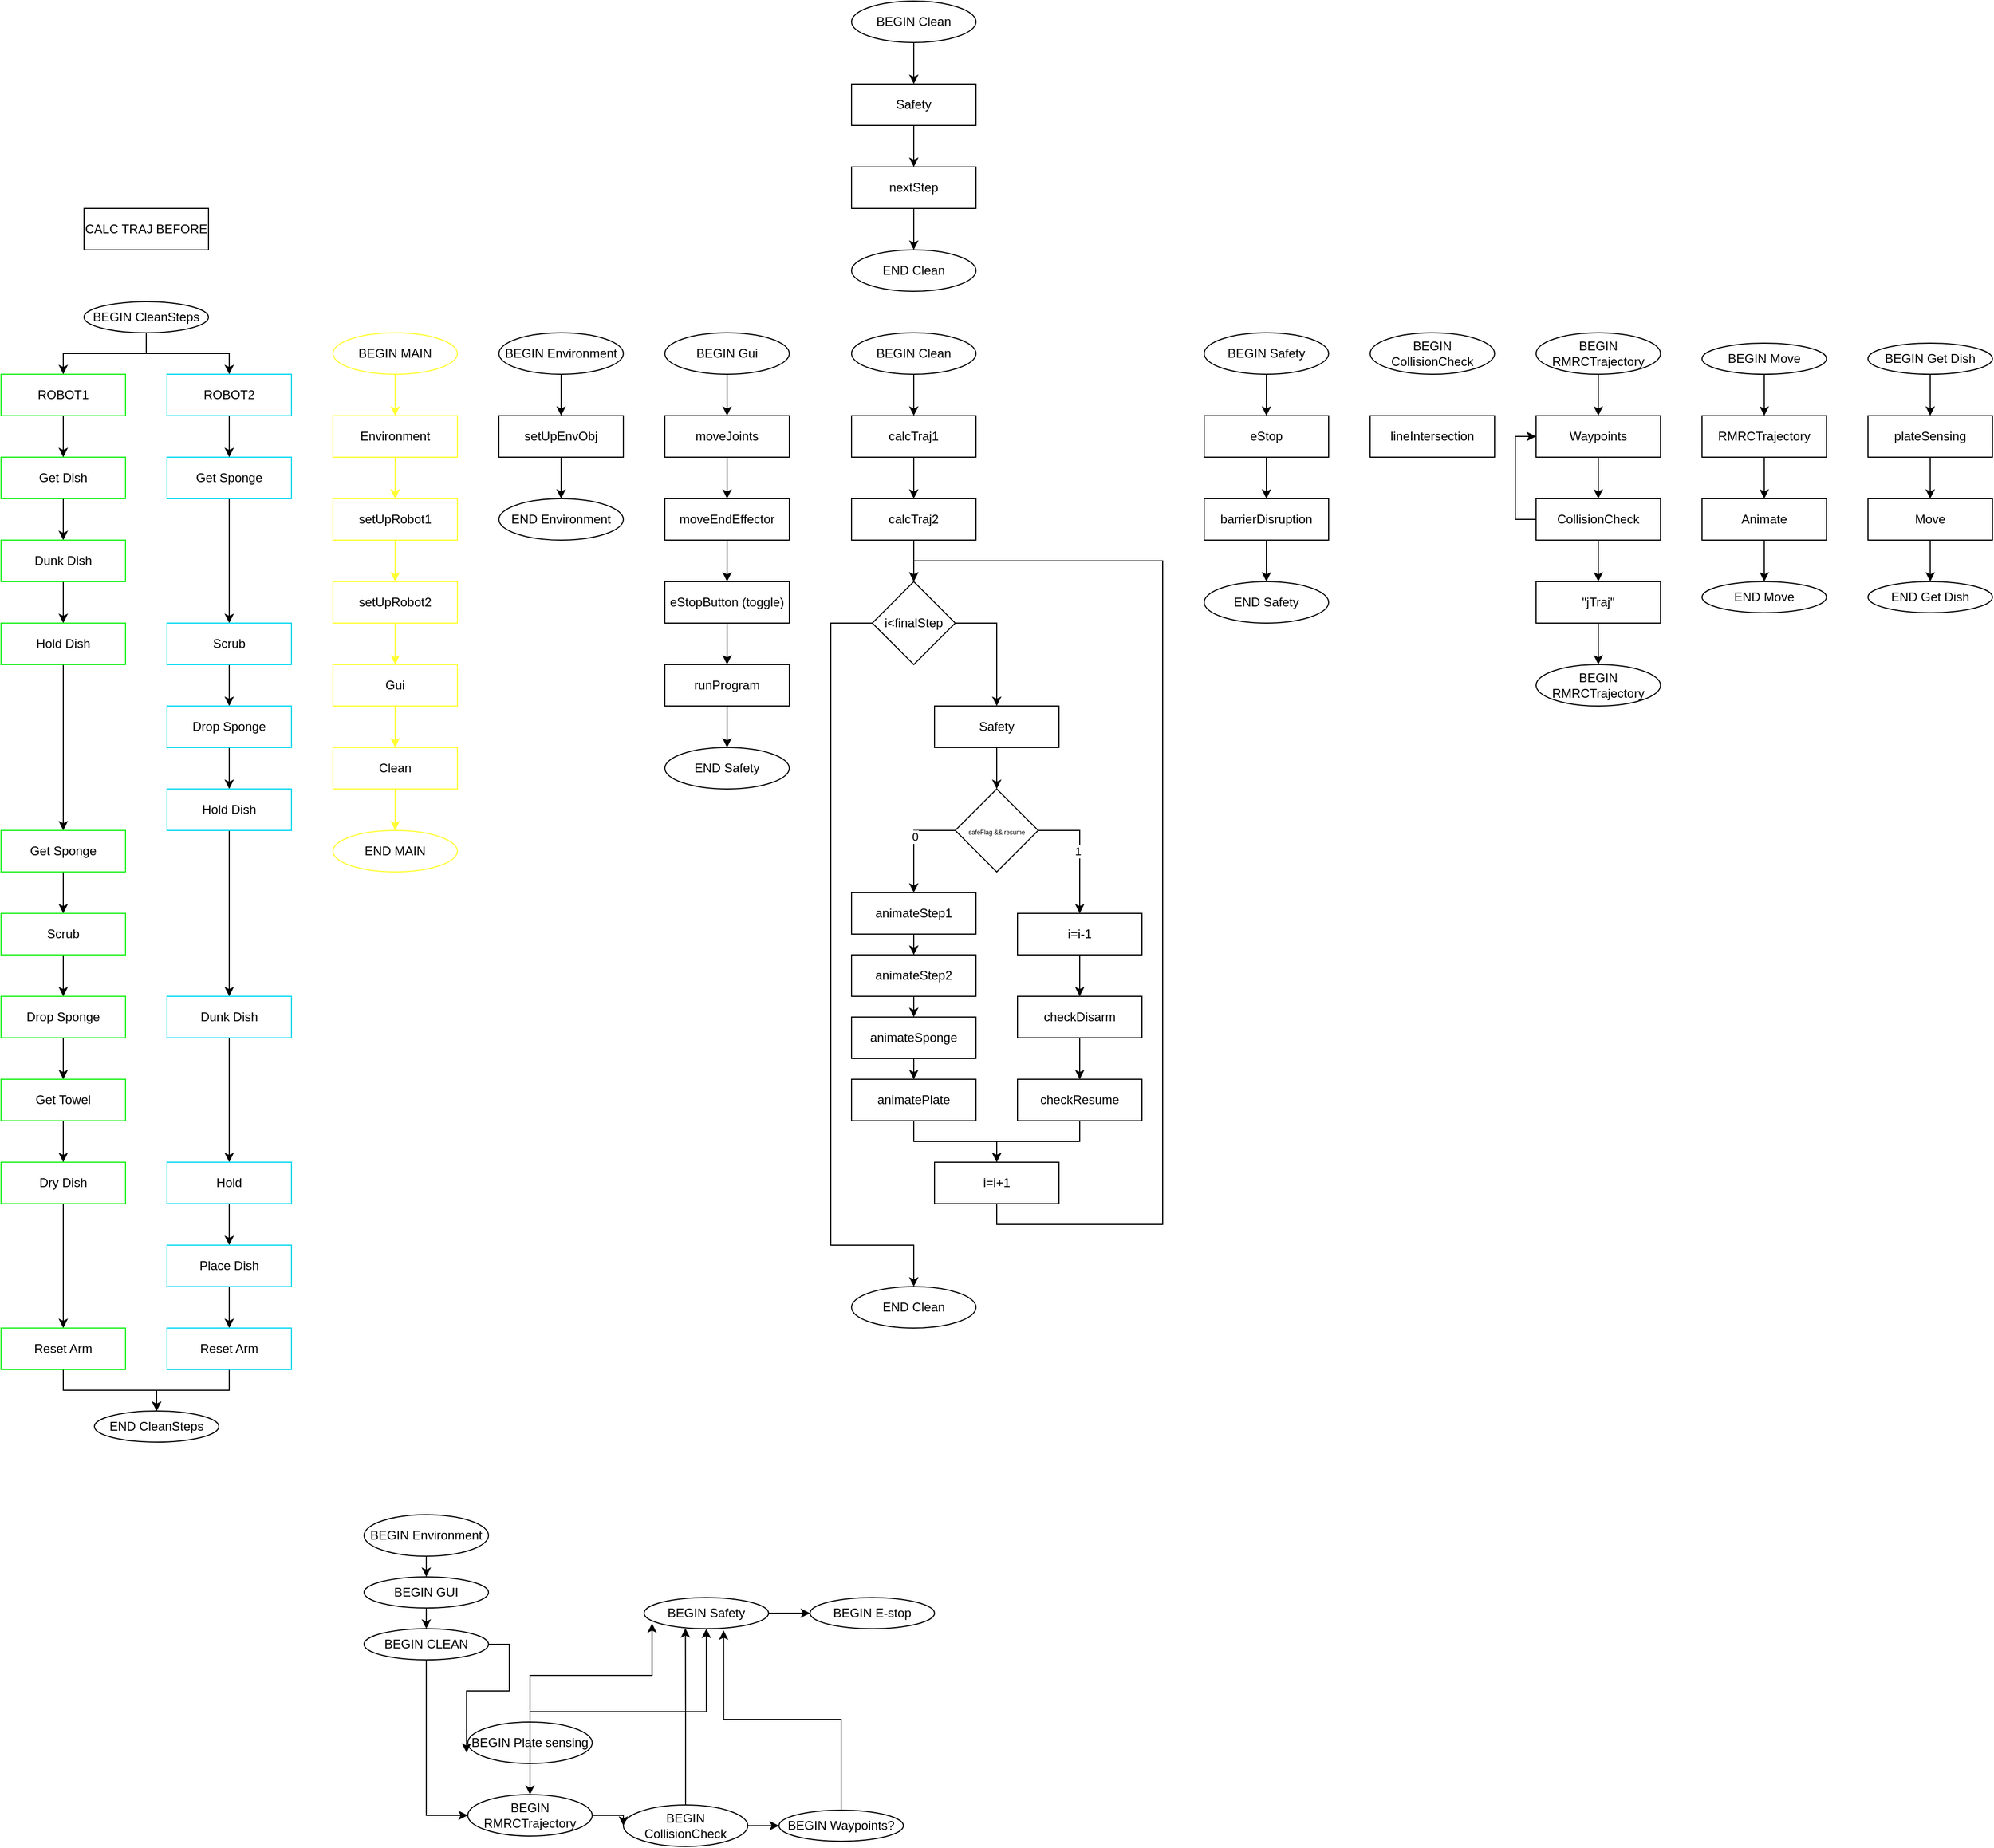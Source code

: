 <mxfile version="24.2.5" type="device">
  <diagram name="Page-1" id="bADCwiOJgRBZCtNNeKfe">
    <mxGraphModel dx="1990" dy="1575" grid="1" gridSize="10" guides="1" tooltips="1" connect="1" arrows="1" fold="1" page="0" pageScale="1" pageWidth="850" pageHeight="1100" math="0" shadow="0">
      <root>
        <mxCell id="0" />
        <mxCell id="1" parent="0" />
        <mxCell id="0Vl9dew5DNbuiGkbJOCd-69" style="edgeStyle=orthogonalEdgeStyle;rounded=0;orthogonalLoop=1;jettySize=auto;html=1;exitX=0.5;exitY=0;exitDx=0;exitDy=0;entryX=0.5;entryY=0;entryDx=0;entryDy=0;strokeColor=#FFFF33;" parent="1" source="0Vl9dew5DNbuiGkbJOCd-56" target="0Vl9dew5DNbuiGkbJOCd-56" edge="1">
          <mxGeometry relative="1" as="geometry" />
        </mxCell>
        <mxCell id="0Vl9dew5DNbuiGkbJOCd-75" style="edgeStyle=orthogonalEdgeStyle;rounded=0;orthogonalLoop=1;jettySize=auto;html=1;exitX=0.5;exitY=1;exitDx=0;exitDy=0;entryX=0.5;entryY=0;entryDx=0;entryDy=0;strokeColor=#FFFF33;" parent="1" source="0Vl9dew5DNbuiGkbJOCd-55" target="0Vl9dew5DNbuiGkbJOCd-56" edge="1">
          <mxGeometry relative="1" as="geometry" />
        </mxCell>
        <mxCell id="0Vl9dew5DNbuiGkbJOCd-55" value="BEGIN MAIN" style="ellipse;whiteSpace=wrap;html=1;strokeColor=#FFFF33;" parent="1" vertex="1">
          <mxGeometry x="320" y="40" width="120" height="40" as="geometry" />
        </mxCell>
        <mxCell id="0Vl9dew5DNbuiGkbJOCd-72" value="" style="edgeStyle=orthogonalEdgeStyle;rounded=0;orthogonalLoop=1;jettySize=auto;html=1;strokeColor=#FFFF33;" parent="1" source="0Vl9dew5DNbuiGkbJOCd-97" edge="1">
          <mxGeometry relative="1" as="geometry">
            <mxPoint x="380" y="200" as="targetPoint" />
          </mxGeometry>
        </mxCell>
        <mxCell id="0Vl9dew5DNbuiGkbJOCd-56" value="Environment" style="rounded=0;whiteSpace=wrap;html=1;strokeColor=#FFFF33;" parent="1" vertex="1">
          <mxGeometry x="320" y="120" width="120" height="40" as="geometry" />
        </mxCell>
        <mxCell id="0Vl9dew5DNbuiGkbJOCd-79" value="" style="edgeStyle=orthogonalEdgeStyle;rounded=0;orthogonalLoop=1;jettySize=auto;html=1;" parent="1" source="0Vl9dew5DNbuiGkbJOCd-76" edge="1">
          <mxGeometry relative="1" as="geometry">
            <mxPoint x="880" y="120" as="targetPoint" />
          </mxGeometry>
        </mxCell>
        <mxCell id="0Vl9dew5DNbuiGkbJOCd-76" value="BEGIN Clean" style="ellipse;whiteSpace=wrap;html=1;" parent="1" vertex="1">
          <mxGeometry x="820" y="40" width="120" height="40" as="geometry" />
        </mxCell>
        <mxCell id="0Vl9dew5DNbuiGkbJOCd-84" value="" style="edgeStyle=orthogonalEdgeStyle;rounded=0;orthogonalLoop=1;jettySize=auto;html=1;" parent="1" source="0Vl9dew5DNbuiGkbJOCd-80" target="0Vl9dew5DNbuiGkbJOCd-81" edge="1">
          <mxGeometry relative="1" as="geometry" />
        </mxCell>
        <mxCell id="0Vl9dew5DNbuiGkbJOCd-80" value="BEGIN Gui" style="ellipse;whiteSpace=wrap;html=1;" parent="1" vertex="1">
          <mxGeometry x="640" y="40" width="120" height="40" as="geometry" />
        </mxCell>
        <mxCell id="0Vl9dew5DNbuiGkbJOCd-85" value="" style="edgeStyle=orthogonalEdgeStyle;rounded=0;orthogonalLoop=1;jettySize=auto;html=1;" parent="1" source="0Vl9dew5DNbuiGkbJOCd-81" target="0Vl9dew5DNbuiGkbJOCd-82" edge="1">
          <mxGeometry relative="1" as="geometry" />
        </mxCell>
        <mxCell id="0Vl9dew5DNbuiGkbJOCd-81" value="moveJoints" style="rounded=0;whiteSpace=wrap;html=1;" parent="1" vertex="1">
          <mxGeometry x="640" y="120" width="120" height="40" as="geometry" />
        </mxCell>
        <mxCell id="0Vl9dew5DNbuiGkbJOCd-112" value="" style="edgeStyle=orthogonalEdgeStyle;rounded=0;orthogonalLoop=1;jettySize=auto;html=1;" parent="1" source="0Vl9dew5DNbuiGkbJOCd-82" target="0Vl9dew5DNbuiGkbJOCd-111" edge="1">
          <mxGeometry relative="1" as="geometry" />
        </mxCell>
        <mxCell id="0Vl9dew5DNbuiGkbJOCd-82" value="moveEndEffector" style="rounded=0;whiteSpace=wrap;html=1;" parent="1" vertex="1">
          <mxGeometry x="640" y="200" width="120" height="40" as="geometry" />
        </mxCell>
        <mxCell id="0Vl9dew5DNbuiGkbJOCd-90" value="" style="edgeStyle=orthogonalEdgeStyle;rounded=0;orthogonalLoop=1;jettySize=auto;html=1;" parent="1" source="0Vl9dew5DNbuiGkbJOCd-87" target="0Vl9dew5DNbuiGkbJOCd-88" edge="1">
          <mxGeometry relative="1" as="geometry" />
        </mxCell>
        <mxCell id="0Vl9dew5DNbuiGkbJOCd-87" value="BEGIN Environment" style="ellipse;whiteSpace=wrap;html=1;" parent="1" vertex="1">
          <mxGeometry x="480" y="40" width="120" height="40" as="geometry" />
        </mxCell>
        <mxCell id="0Vl9dew5DNbuiGkbJOCd-91" value="" style="edgeStyle=orthogonalEdgeStyle;rounded=0;orthogonalLoop=1;jettySize=auto;html=1;" parent="1" source="0Vl9dew5DNbuiGkbJOCd-88" target="0Vl9dew5DNbuiGkbJOCd-89" edge="1">
          <mxGeometry relative="1" as="geometry" />
        </mxCell>
        <mxCell id="0Vl9dew5DNbuiGkbJOCd-88" value="setUpEnvObj" style="rounded=0;whiteSpace=wrap;html=1;" parent="1" vertex="1">
          <mxGeometry x="480" y="120" width="120" height="40" as="geometry" />
        </mxCell>
        <mxCell id="0Vl9dew5DNbuiGkbJOCd-89" value="END Environment" style="ellipse;whiteSpace=wrap;html=1;" parent="1" vertex="1">
          <mxGeometry x="480" y="200" width="120" height="40" as="geometry" />
        </mxCell>
        <mxCell id="0Vl9dew5DNbuiGkbJOCd-92" value="" style="edgeStyle=orthogonalEdgeStyle;rounded=0;orthogonalLoop=1;jettySize=auto;html=1;strokeColor=#FFFF33;" parent="1" source="0Vl9dew5DNbuiGkbJOCd-93" target="0Vl9dew5DNbuiGkbJOCd-95" edge="1">
          <mxGeometry relative="1" as="geometry" />
        </mxCell>
        <mxCell id="0Vl9dew5DNbuiGkbJOCd-93" value="Gui" style="rounded=0;whiteSpace=wrap;html=1;strokeColor=#FFFF33;" parent="1" vertex="1">
          <mxGeometry x="320" y="360" width="120" height="40" as="geometry" />
        </mxCell>
        <mxCell id="0Vl9dew5DNbuiGkbJOCd-94" value="" style="edgeStyle=orthogonalEdgeStyle;rounded=0;orthogonalLoop=1;jettySize=auto;html=1;strokeColor=#FFFF33;" parent="1" source="0Vl9dew5DNbuiGkbJOCd-95" target="0Vl9dew5DNbuiGkbJOCd-96" edge="1">
          <mxGeometry relative="1" as="geometry" />
        </mxCell>
        <mxCell id="0Vl9dew5DNbuiGkbJOCd-95" value="Clean" style="rounded=0;whiteSpace=wrap;html=1;strokeColor=#FFFF33;" parent="1" vertex="1">
          <mxGeometry x="320" y="440" width="120" height="40" as="geometry" />
        </mxCell>
        <mxCell id="0Vl9dew5DNbuiGkbJOCd-96" value="END MAIN" style="ellipse;whiteSpace=wrap;html=1;strokeColor=#FFFF33;" parent="1" vertex="1">
          <mxGeometry x="320" y="520" width="120" height="40" as="geometry" />
        </mxCell>
        <mxCell id="0Vl9dew5DNbuiGkbJOCd-98" value="" style="edgeStyle=orthogonalEdgeStyle;rounded=0;orthogonalLoop=1;jettySize=auto;html=1;strokeColor=#FFFF33;" parent="1" source="0Vl9dew5DNbuiGkbJOCd-56" target="0Vl9dew5DNbuiGkbJOCd-97" edge="1">
          <mxGeometry relative="1" as="geometry">
            <mxPoint x="380" y="160" as="sourcePoint" />
            <mxPoint x="380" y="200" as="targetPoint" />
          </mxGeometry>
        </mxCell>
        <mxCell id="0Vl9dew5DNbuiGkbJOCd-101" value="" style="edgeStyle=orthogonalEdgeStyle;rounded=0;orthogonalLoop=1;jettySize=auto;html=1;strokeColor=#FFFF33;" parent="1" source="0Vl9dew5DNbuiGkbJOCd-97" target="0Vl9dew5DNbuiGkbJOCd-99" edge="1">
          <mxGeometry relative="1" as="geometry" />
        </mxCell>
        <mxCell id="0Vl9dew5DNbuiGkbJOCd-97" value="setUpRobot1" style="rounded=0;whiteSpace=wrap;html=1;strokeColor=#FFFF33;" parent="1" vertex="1">
          <mxGeometry x="320" y="200" width="120" height="40" as="geometry" />
        </mxCell>
        <mxCell id="0Vl9dew5DNbuiGkbJOCd-102" value="" style="edgeStyle=orthogonalEdgeStyle;rounded=0;orthogonalLoop=1;jettySize=auto;html=1;strokeColor=#FFFF33;" parent="1" source="0Vl9dew5DNbuiGkbJOCd-99" target="0Vl9dew5DNbuiGkbJOCd-93" edge="1">
          <mxGeometry relative="1" as="geometry" />
        </mxCell>
        <mxCell id="0Vl9dew5DNbuiGkbJOCd-99" value="setUpRobot2" style="rounded=0;whiteSpace=wrap;html=1;strokeColor=#FFFF33;" parent="1" vertex="1">
          <mxGeometry x="320" y="280" width="120" height="40" as="geometry" />
        </mxCell>
        <mxCell id="0Vl9dew5DNbuiGkbJOCd-110" value="END Safety" style="ellipse;whiteSpace=wrap;html=1;" parent="1" vertex="1">
          <mxGeometry x="640" y="440" width="120" height="40" as="geometry" />
        </mxCell>
        <mxCell id="0Vl9dew5DNbuiGkbJOCd-114" value="" style="edgeStyle=orthogonalEdgeStyle;rounded=0;orthogonalLoop=1;jettySize=auto;html=1;" parent="1" source="0Vl9dew5DNbuiGkbJOCd-111" target="0Vl9dew5DNbuiGkbJOCd-113" edge="1">
          <mxGeometry relative="1" as="geometry" />
        </mxCell>
        <mxCell id="0Vl9dew5DNbuiGkbJOCd-111" value="eStopButton (toggle)" style="rounded=0;whiteSpace=wrap;html=1;" parent="1" vertex="1">
          <mxGeometry x="640" y="280" width="120" height="40" as="geometry" />
        </mxCell>
        <mxCell id="0Vl9dew5DNbuiGkbJOCd-115" value="" style="edgeStyle=orthogonalEdgeStyle;rounded=0;orthogonalLoop=1;jettySize=auto;html=1;" parent="1" source="0Vl9dew5DNbuiGkbJOCd-113" target="0Vl9dew5DNbuiGkbJOCd-110" edge="1">
          <mxGeometry relative="1" as="geometry" />
        </mxCell>
        <mxCell id="0Vl9dew5DNbuiGkbJOCd-113" value="runProgram" style="rounded=0;whiteSpace=wrap;html=1;" parent="1" vertex="1">
          <mxGeometry x="640" y="360" width="120" height="40" as="geometry" />
        </mxCell>
        <mxCell id="0Vl9dew5DNbuiGkbJOCd-24" value="" style="edgeStyle=orthogonalEdgeStyle;rounded=0;orthogonalLoop=1;jettySize=auto;html=1;" parent="1" source="87UH9Kv8cRzi7-ktg5hS-1" target="87UH9Kv8cRzi7-ktg5hS-4" edge="1">
          <mxGeometry relative="1" as="geometry" />
        </mxCell>
        <mxCell id="87UH9Kv8cRzi7-ktg5hS-1" value="Get Dish" style="rounded=0;whiteSpace=wrap;html=1;strokeColor=#16F016;" parent="1" vertex="1">
          <mxGeometry y="160" width="120" height="40" as="geometry" />
        </mxCell>
        <mxCell id="87UH9Kv8cRzi7-ktg5hS-2" style="edgeStyle=orthogonalEdgeStyle;rounded=0;orthogonalLoop=1;jettySize=auto;html=1;exitX=0.5;exitY=1;exitDx=0;exitDy=0;strokeColor=#16F016;" parent="1" source="87UH9Kv8cRzi7-ktg5hS-1" target="87UH9Kv8cRzi7-ktg5hS-1" edge="1">
          <mxGeometry relative="1" as="geometry" />
        </mxCell>
        <mxCell id="0Vl9dew5DNbuiGkbJOCd-25" style="edgeStyle=orthogonalEdgeStyle;rounded=0;orthogonalLoop=1;jettySize=auto;html=1;exitX=0.5;exitY=1;exitDx=0;exitDy=0;entryX=0.5;entryY=0;entryDx=0;entryDy=0;" parent="1" source="87UH9Kv8cRzi7-ktg5hS-3" target="87UH9Kv8cRzi7-ktg5hS-7" edge="1">
          <mxGeometry relative="1" as="geometry" />
        </mxCell>
        <mxCell id="87UH9Kv8cRzi7-ktg5hS-3" value="Get Sponge" style="rounded=0;whiteSpace=wrap;html=1;strokeColor=#02D8F0;" parent="1" vertex="1">
          <mxGeometry x="160" y="160" width="120" height="40" as="geometry" />
        </mxCell>
        <mxCell id="0Vl9dew5DNbuiGkbJOCd-23" value="" style="edgeStyle=orthogonalEdgeStyle;rounded=0;orthogonalLoop=1;jettySize=auto;html=1;" parent="1" source="87UH9Kv8cRzi7-ktg5hS-4" target="87UH9Kv8cRzi7-ktg5hS-6" edge="1">
          <mxGeometry relative="1" as="geometry" />
        </mxCell>
        <mxCell id="87UH9Kv8cRzi7-ktg5hS-4" value="Dunk Dish" style="rounded=0;whiteSpace=wrap;html=1;strokeColor=#16F016;" parent="1" vertex="1">
          <mxGeometry y="240" width="120" height="40" as="geometry" />
        </mxCell>
        <mxCell id="0Vl9dew5DNbuiGkbJOCd-20" style="edgeStyle=orthogonalEdgeStyle;rounded=0;orthogonalLoop=1;jettySize=auto;html=1;exitX=0.5;exitY=1;exitDx=0;exitDy=0;entryX=0.5;entryY=0;entryDx=0;entryDy=0;" parent="1" source="87UH9Kv8cRzi7-ktg5hS-6" target="87UH9Kv8cRzi7-ktg5hS-10" edge="1">
          <mxGeometry relative="1" as="geometry" />
        </mxCell>
        <mxCell id="87UH9Kv8cRzi7-ktg5hS-6" value="Hold Dish" style="rounded=0;whiteSpace=wrap;html=1;strokeColor=#16F016;" parent="1" vertex="1">
          <mxGeometry y="320" width="120" height="40" as="geometry" />
        </mxCell>
        <mxCell id="0Vl9dew5DNbuiGkbJOCd-22" value="" style="edgeStyle=orthogonalEdgeStyle;rounded=0;orthogonalLoop=1;jettySize=auto;html=1;" parent="1" source="87UH9Kv8cRzi7-ktg5hS-7" target="87UH9Kv8cRzi7-ktg5hS-8" edge="1">
          <mxGeometry relative="1" as="geometry" />
        </mxCell>
        <mxCell id="87UH9Kv8cRzi7-ktg5hS-7" value="Scrub" style="rounded=0;whiteSpace=wrap;html=1;strokeColor=#02D8F0;" parent="1" vertex="1">
          <mxGeometry x="160" y="320" width="120" height="40" as="geometry" />
        </mxCell>
        <mxCell id="0Vl9dew5DNbuiGkbJOCd-21" value="" style="edgeStyle=orthogonalEdgeStyle;rounded=0;orthogonalLoop=1;jettySize=auto;html=1;" parent="1" source="87UH9Kv8cRzi7-ktg5hS-8" target="87UH9Kv8cRzi7-ktg5hS-9" edge="1">
          <mxGeometry relative="1" as="geometry" />
        </mxCell>
        <mxCell id="87UH9Kv8cRzi7-ktg5hS-8" value="Drop Sponge" style="rounded=0;whiteSpace=wrap;html=1;strokeColor=#02D8F0;" parent="1" vertex="1">
          <mxGeometry x="160" y="400" width="120" height="40" as="geometry" />
        </mxCell>
        <mxCell id="0Vl9dew5DNbuiGkbJOCd-18" style="edgeStyle=orthogonalEdgeStyle;rounded=0;orthogonalLoop=1;jettySize=auto;html=1;exitX=0.5;exitY=1;exitDx=0;exitDy=0;entryX=0.5;entryY=0;entryDx=0;entryDy=0;" parent="1" source="87UH9Kv8cRzi7-ktg5hS-9" target="87UH9Kv8cRzi7-ktg5hS-14" edge="1">
          <mxGeometry relative="1" as="geometry" />
        </mxCell>
        <mxCell id="87UH9Kv8cRzi7-ktg5hS-9" value="Hold Dish" style="rounded=0;whiteSpace=wrap;html=1;strokeColor=#02D8F0;" parent="1" vertex="1">
          <mxGeometry x="160" y="480" width="120" height="40" as="geometry" />
        </mxCell>
        <mxCell id="0Vl9dew5DNbuiGkbJOCd-19" style="edgeStyle=orthogonalEdgeStyle;rounded=0;orthogonalLoop=1;jettySize=auto;html=1;exitX=0.5;exitY=1;exitDx=0;exitDy=0;entryX=0.5;entryY=0;entryDx=0;entryDy=0;" parent="1" source="87UH9Kv8cRzi7-ktg5hS-10" target="87UH9Kv8cRzi7-ktg5hS-11" edge="1">
          <mxGeometry relative="1" as="geometry" />
        </mxCell>
        <mxCell id="87UH9Kv8cRzi7-ktg5hS-10" value="Get Sponge" style="rounded=0;whiteSpace=wrap;html=1;strokeColor=#16F016;" parent="1" vertex="1">
          <mxGeometry y="520" width="120" height="40" as="geometry" />
        </mxCell>
        <mxCell id="0Vl9dew5DNbuiGkbJOCd-17" style="edgeStyle=orthogonalEdgeStyle;rounded=0;orthogonalLoop=1;jettySize=auto;html=1;exitX=0.5;exitY=1;exitDx=0;exitDy=0;entryX=0.5;entryY=0;entryDx=0;entryDy=0;" parent="1" source="87UH9Kv8cRzi7-ktg5hS-11" target="87UH9Kv8cRzi7-ktg5hS-13" edge="1">
          <mxGeometry relative="1" as="geometry" />
        </mxCell>
        <mxCell id="87UH9Kv8cRzi7-ktg5hS-11" value="Scrub" style="rounded=0;whiteSpace=wrap;html=1;strokeColor=#16F016;" parent="1" vertex="1">
          <mxGeometry y="600" width="120" height="40" as="geometry" />
        </mxCell>
        <mxCell id="0Vl9dew5DNbuiGkbJOCd-16" style="edgeStyle=orthogonalEdgeStyle;rounded=0;orthogonalLoop=1;jettySize=auto;html=1;exitX=0.5;exitY=1;exitDx=0;exitDy=0;entryX=0.5;entryY=0;entryDx=0;entryDy=0;" parent="1" source="87UH9Kv8cRzi7-ktg5hS-13" target="87UH9Kv8cRzi7-ktg5hS-15" edge="1">
          <mxGeometry relative="1" as="geometry" />
        </mxCell>
        <mxCell id="87UH9Kv8cRzi7-ktg5hS-13" value="Drop Sponge" style="rounded=0;whiteSpace=wrap;html=1;strokeColor=#16F016;" parent="1" vertex="1">
          <mxGeometry y="680" width="120" height="40" as="geometry" />
        </mxCell>
        <mxCell id="0Vl9dew5DNbuiGkbJOCd-14" style="edgeStyle=orthogonalEdgeStyle;rounded=0;orthogonalLoop=1;jettySize=auto;html=1;exitX=0.5;exitY=1;exitDx=0;exitDy=0;" parent="1" source="87UH9Kv8cRzi7-ktg5hS-14" target="87UH9Kv8cRzi7-ktg5hS-16" edge="1">
          <mxGeometry relative="1" as="geometry" />
        </mxCell>
        <mxCell id="87UH9Kv8cRzi7-ktg5hS-14" value="Dunk Dish" style="rounded=0;whiteSpace=wrap;html=1;strokeColor=#02D8F0;" parent="1" vertex="1">
          <mxGeometry x="160" y="680" width="120" height="40" as="geometry" />
        </mxCell>
        <mxCell id="0Vl9dew5DNbuiGkbJOCd-15" style="edgeStyle=orthogonalEdgeStyle;rounded=0;orthogonalLoop=1;jettySize=auto;html=1;exitX=0.5;exitY=1;exitDx=0;exitDy=0;entryX=0.5;entryY=0;entryDx=0;entryDy=0;" parent="1" source="87UH9Kv8cRzi7-ktg5hS-15" target="87UH9Kv8cRzi7-ktg5hS-17" edge="1">
          <mxGeometry relative="1" as="geometry" />
        </mxCell>
        <mxCell id="87UH9Kv8cRzi7-ktg5hS-15" value="Get Towel" style="rounded=0;whiteSpace=wrap;html=1;strokeColor=#16F016;" parent="1" vertex="1">
          <mxGeometry y="760" width="120" height="40" as="geometry" />
        </mxCell>
        <mxCell id="0Vl9dew5DNbuiGkbJOCd-13" style="edgeStyle=orthogonalEdgeStyle;rounded=0;orthogonalLoop=1;jettySize=auto;html=1;exitX=0.5;exitY=1;exitDx=0;exitDy=0;entryX=0.5;entryY=0;entryDx=0;entryDy=0;" parent="1" source="87UH9Kv8cRzi7-ktg5hS-16" target="87UH9Kv8cRzi7-ktg5hS-18" edge="1">
          <mxGeometry relative="1" as="geometry" />
        </mxCell>
        <mxCell id="87UH9Kv8cRzi7-ktg5hS-16" value="Hold" style="rounded=0;whiteSpace=wrap;html=1;strokeColor=#02D8F0;" parent="1" vertex="1">
          <mxGeometry x="160" y="840" width="120" height="40" as="geometry" />
        </mxCell>
        <mxCell id="0Vl9dew5DNbuiGkbJOCd-11" style="edgeStyle=orthogonalEdgeStyle;rounded=0;orthogonalLoop=1;jettySize=auto;html=1;exitX=0.5;exitY=1;exitDx=0;exitDy=0;" parent="1" source="87UH9Kv8cRzi7-ktg5hS-17" target="87UH9Kv8cRzi7-ktg5hS-20" edge="1">
          <mxGeometry relative="1" as="geometry" />
        </mxCell>
        <mxCell id="87UH9Kv8cRzi7-ktg5hS-17" value="Dry Dish" style="rounded=0;whiteSpace=wrap;html=1;strokeColor=#16F016;" parent="1" vertex="1">
          <mxGeometry y="840" width="120" height="40" as="geometry" />
        </mxCell>
        <mxCell id="0Vl9dew5DNbuiGkbJOCd-12" style="edgeStyle=orthogonalEdgeStyle;rounded=0;orthogonalLoop=1;jettySize=auto;html=1;exitX=0.5;exitY=1;exitDx=0;exitDy=0;" parent="1" source="87UH9Kv8cRzi7-ktg5hS-18" target="87UH9Kv8cRzi7-ktg5hS-19" edge="1">
          <mxGeometry relative="1" as="geometry" />
        </mxCell>
        <mxCell id="87UH9Kv8cRzi7-ktg5hS-18" value="Place Dish" style="rounded=0;whiteSpace=wrap;html=1;strokeColor=#02D8F0;" parent="1" vertex="1">
          <mxGeometry x="160" y="920" width="120" height="40" as="geometry" />
        </mxCell>
        <mxCell id="0Vl9dew5DNbuiGkbJOCd-29" style="edgeStyle=orthogonalEdgeStyle;rounded=0;orthogonalLoop=1;jettySize=auto;html=1;exitX=0.5;exitY=1;exitDx=0;exitDy=0;entryX=0.5;entryY=0;entryDx=0;entryDy=0;" parent="1" source="87UH9Kv8cRzi7-ktg5hS-19" target="0Vl9dew5DNbuiGkbJOCd-7" edge="1">
          <mxGeometry relative="1" as="geometry" />
        </mxCell>
        <mxCell id="87UH9Kv8cRzi7-ktg5hS-19" value="Reset Arm" style="rounded=0;whiteSpace=wrap;html=1;strokeColor=#02D8F0;" parent="1" vertex="1">
          <mxGeometry x="160" y="1000" width="120" height="40" as="geometry" />
        </mxCell>
        <mxCell id="0Vl9dew5DNbuiGkbJOCd-119" style="edgeStyle=orthogonalEdgeStyle;rounded=0;orthogonalLoop=1;jettySize=auto;html=1;exitX=0.5;exitY=1;exitDx=0;exitDy=0;entryX=0.5;entryY=0;entryDx=0;entryDy=0;" parent="1" source="87UH9Kv8cRzi7-ktg5hS-20" target="0Vl9dew5DNbuiGkbJOCd-7" edge="1">
          <mxGeometry relative="1" as="geometry" />
        </mxCell>
        <mxCell id="87UH9Kv8cRzi7-ktg5hS-20" value="Reset Arm" style="rounded=0;whiteSpace=wrap;html=1;strokeColor=#16F016;" parent="1" vertex="1">
          <mxGeometry y="1000" width="120" height="40" as="geometry" />
        </mxCell>
        <mxCell id="0Vl9dew5DNbuiGkbJOCd-26" style="edgeStyle=orthogonalEdgeStyle;rounded=0;orthogonalLoop=1;jettySize=auto;html=1;exitX=0.5;exitY=1;exitDx=0;exitDy=0;entryX=0.5;entryY=0;entryDx=0;entryDy=0;" parent="1" source="87UH9Kv8cRzi7-ktg5hS-21" target="87UH9Kv8cRzi7-ktg5hS-1" edge="1">
          <mxGeometry relative="1" as="geometry" />
        </mxCell>
        <mxCell id="87UH9Kv8cRzi7-ktg5hS-21" value="ROBOT1" style="rounded=0;whiteSpace=wrap;html=1;strokeColor=#16F016;" parent="1" vertex="1">
          <mxGeometry y="80" width="120" height="40" as="geometry" />
        </mxCell>
        <mxCell id="0Vl9dew5DNbuiGkbJOCd-27" value="" style="edgeStyle=orthogonalEdgeStyle;rounded=0;orthogonalLoop=1;jettySize=auto;html=1;" parent="1" source="87UH9Kv8cRzi7-ktg5hS-22" target="87UH9Kv8cRzi7-ktg5hS-3" edge="1">
          <mxGeometry relative="1" as="geometry" />
        </mxCell>
        <mxCell id="87UH9Kv8cRzi7-ktg5hS-22" value="ROBOT2" style="rounded=0;whiteSpace=wrap;html=1;strokeColor=#02D8F0;movable=1;resizable=1;rotatable=1;deletable=1;editable=1;locked=0;connectable=1;" parent="1" vertex="1">
          <mxGeometry x="160" y="80" width="120" height="40" as="geometry" />
        </mxCell>
        <mxCell id="0Vl9dew5DNbuiGkbJOCd-4" style="edgeStyle=orthogonalEdgeStyle;rounded=0;orthogonalLoop=1;jettySize=auto;html=1;exitX=0.5;exitY=1;exitDx=0;exitDy=0;entryX=0.5;entryY=0;entryDx=0;entryDy=0;" parent="1" source="0Vl9dew5DNbuiGkbJOCd-3" target="87UH9Kv8cRzi7-ktg5hS-21" edge="1">
          <mxGeometry relative="1" as="geometry">
            <Array as="points">
              <mxPoint x="140" y="60" />
              <mxPoint x="60" y="60" />
            </Array>
          </mxGeometry>
        </mxCell>
        <mxCell id="0Vl9dew5DNbuiGkbJOCd-5" style="edgeStyle=orthogonalEdgeStyle;rounded=0;orthogonalLoop=1;jettySize=auto;html=1;exitX=0.5;exitY=1;exitDx=0;exitDy=0;entryX=0.5;entryY=0;entryDx=0;entryDy=0;" parent="1" source="0Vl9dew5DNbuiGkbJOCd-3" target="87UH9Kv8cRzi7-ktg5hS-22" edge="1">
          <mxGeometry relative="1" as="geometry">
            <Array as="points">
              <mxPoint x="140" y="60" />
              <mxPoint x="220" y="60" />
            </Array>
          </mxGeometry>
        </mxCell>
        <mxCell id="0Vl9dew5DNbuiGkbJOCd-3" value="BEGIN CleanSteps" style="ellipse;whiteSpace=wrap;html=1;" parent="1" vertex="1">
          <mxGeometry x="80" y="10" width="120" height="30" as="geometry" />
        </mxCell>
        <mxCell id="0Vl9dew5DNbuiGkbJOCd-7" value="END CleanSteps" style="ellipse;whiteSpace=wrap;html=1;" parent="1" vertex="1">
          <mxGeometry x="90" y="1080" width="120" height="30" as="geometry" />
        </mxCell>
        <mxCell id="0Vl9dew5DNbuiGkbJOCd-160" value="" style="edgeStyle=orthogonalEdgeStyle;rounded=0;orthogonalLoop=1;jettySize=auto;html=1;" parent="1" source="0Vl9dew5DNbuiGkbJOCd-147" target="0Vl9dew5DNbuiGkbJOCd-157" edge="1">
          <mxGeometry relative="1" as="geometry" />
        </mxCell>
        <mxCell id="0Vl9dew5DNbuiGkbJOCd-147" value="plateSensing" style="rounded=0;whiteSpace=wrap;html=1;" parent="1" vertex="1">
          <mxGeometry x="1800" y="120" width="120" height="40" as="geometry" />
        </mxCell>
        <mxCell id="0Vl9dew5DNbuiGkbJOCd-159" value="" style="edgeStyle=orthogonalEdgeStyle;rounded=0;orthogonalLoop=1;jettySize=auto;html=1;" parent="1" source="0Vl9dew5DNbuiGkbJOCd-156" target="0Vl9dew5DNbuiGkbJOCd-147" edge="1">
          <mxGeometry relative="1" as="geometry" />
        </mxCell>
        <mxCell id="0Vl9dew5DNbuiGkbJOCd-156" value="BEGIN Get Dish" style="ellipse;whiteSpace=wrap;html=1;" parent="1" vertex="1">
          <mxGeometry x="1800" y="50" width="120" height="30" as="geometry" />
        </mxCell>
        <mxCell id="0Vl9dew5DNbuiGkbJOCd-161" value="" style="edgeStyle=orthogonalEdgeStyle;rounded=0;orthogonalLoop=1;jettySize=auto;html=1;" parent="1" source="0Vl9dew5DNbuiGkbJOCd-157" target="0Vl9dew5DNbuiGkbJOCd-158" edge="1">
          <mxGeometry relative="1" as="geometry" />
        </mxCell>
        <mxCell id="0Vl9dew5DNbuiGkbJOCd-157" value="Move" style="rounded=0;whiteSpace=wrap;html=1;" parent="1" vertex="1">
          <mxGeometry x="1800" y="200" width="120" height="40" as="geometry" />
        </mxCell>
        <mxCell id="0Vl9dew5DNbuiGkbJOCd-158" value="END Get Dish" style="ellipse;whiteSpace=wrap;html=1;" parent="1" vertex="1">
          <mxGeometry x="1800" y="280" width="120" height="30" as="geometry" />
        </mxCell>
        <mxCell id="0Vl9dew5DNbuiGkbJOCd-170" value="" style="edgeStyle=orthogonalEdgeStyle;rounded=0;orthogonalLoop=1;jettySize=auto;html=1;" parent="1" source="0Vl9dew5DNbuiGkbJOCd-162" target="0Vl9dew5DNbuiGkbJOCd-165" edge="1">
          <mxGeometry relative="1" as="geometry" />
        </mxCell>
        <mxCell id="0Vl9dew5DNbuiGkbJOCd-162" value="BEGIN RMRCTrajectory" style="ellipse;whiteSpace=wrap;html=1;" parent="1" vertex="1">
          <mxGeometry x="1480" y="40" width="120" height="40" as="geometry" />
        </mxCell>
        <mxCell id="0Vl9dew5DNbuiGkbJOCd-186" value="" style="edgeStyle=orthogonalEdgeStyle;rounded=0;orthogonalLoop=1;jettySize=auto;html=1;" parent="1" source="0Vl9dew5DNbuiGkbJOCd-164" target="0Vl9dew5DNbuiGkbJOCd-178" edge="1">
          <mxGeometry relative="1" as="geometry" />
        </mxCell>
        <mxCell id="0Vl9dew5DNbuiGkbJOCd-164" value="RMRCTrajectory" style="rounded=0;whiteSpace=wrap;html=1;" parent="1" vertex="1">
          <mxGeometry x="1640" y="120" width="120" height="40" as="geometry" />
        </mxCell>
        <mxCell id="0Vl9dew5DNbuiGkbJOCd-171" value="" style="edgeStyle=orthogonalEdgeStyle;rounded=0;orthogonalLoop=1;jettySize=auto;html=1;" parent="1" source="0Vl9dew5DNbuiGkbJOCd-165" target="0Vl9dew5DNbuiGkbJOCd-168" edge="1">
          <mxGeometry relative="1" as="geometry" />
        </mxCell>
        <mxCell id="0Vl9dew5DNbuiGkbJOCd-165" value="Waypoints" style="rounded=0;whiteSpace=wrap;html=1;" parent="1" vertex="1">
          <mxGeometry x="1480" y="120" width="120" height="40" as="geometry" />
        </mxCell>
        <mxCell id="0Vl9dew5DNbuiGkbJOCd-167" value="" style="edgeStyle=orthogonalEdgeStyle;rounded=0;orthogonalLoop=1;jettySize=auto;html=1;" parent="1" source="0Vl9dew5DNbuiGkbJOCd-166" target="0Vl9dew5DNbuiGkbJOCd-164" edge="1">
          <mxGeometry relative="1" as="geometry" />
        </mxCell>
        <mxCell id="0Vl9dew5DNbuiGkbJOCd-166" value="BEGIN Move" style="ellipse;whiteSpace=wrap;html=1;" parent="1" vertex="1">
          <mxGeometry x="1640" y="50" width="120" height="30" as="geometry" />
        </mxCell>
        <mxCell id="0Vl9dew5DNbuiGkbJOCd-173" style="edgeStyle=orthogonalEdgeStyle;rounded=0;orthogonalLoop=1;jettySize=auto;html=1;exitX=0;exitY=0.5;exitDx=0;exitDy=0;entryX=0;entryY=0.5;entryDx=0;entryDy=0;" parent="1" source="0Vl9dew5DNbuiGkbJOCd-168" target="0Vl9dew5DNbuiGkbJOCd-165" edge="1">
          <mxGeometry relative="1" as="geometry" />
        </mxCell>
        <mxCell id="0Vl9dew5DNbuiGkbJOCd-175" value="" style="edgeStyle=orthogonalEdgeStyle;rounded=0;orthogonalLoop=1;jettySize=auto;html=1;" parent="1" source="0Vl9dew5DNbuiGkbJOCd-168" target="0Vl9dew5DNbuiGkbJOCd-174" edge="1">
          <mxGeometry relative="1" as="geometry" />
        </mxCell>
        <mxCell id="0Vl9dew5DNbuiGkbJOCd-168" value="CollisionCheck" style="rounded=0;whiteSpace=wrap;html=1;" parent="1" vertex="1">
          <mxGeometry x="1480" y="200" width="120" height="40" as="geometry" />
        </mxCell>
        <mxCell id="0Vl9dew5DNbuiGkbJOCd-172" value="BEGIN RMRCTrajectory" style="ellipse;whiteSpace=wrap;html=1;" parent="1" vertex="1">
          <mxGeometry x="1480" y="360" width="120" height="40" as="geometry" />
        </mxCell>
        <mxCell id="0Vl9dew5DNbuiGkbJOCd-176" value="" style="edgeStyle=orthogonalEdgeStyle;rounded=0;orthogonalLoop=1;jettySize=auto;html=1;" parent="1" source="0Vl9dew5DNbuiGkbJOCd-174" target="0Vl9dew5DNbuiGkbJOCd-172" edge="1">
          <mxGeometry relative="1" as="geometry" />
        </mxCell>
        <mxCell id="0Vl9dew5DNbuiGkbJOCd-174" value="&quot;jTraj&quot;" style="rounded=0;whiteSpace=wrap;html=1;" parent="1" vertex="1">
          <mxGeometry x="1480" y="280" width="120" height="40" as="geometry" />
        </mxCell>
        <mxCell id="0Vl9dew5DNbuiGkbJOCd-177" value="END Move" style="ellipse;whiteSpace=wrap;html=1;" parent="1" vertex="1">
          <mxGeometry x="1640" y="280" width="120" height="30" as="geometry" />
        </mxCell>
        <mxCell id="0Vl9dew5DNbuiGkbJOCd-187" value="" style="edgeStyle=orthogonalEdgeStyle;rounded=0;orthogonalLoop=1;jettySize=auto;html=1;" parent="1" source="0Vl9dew5DNbuiGkbJOCd-178" target="0Vl9dew5DNbuiGkbJOCd-177" edge="1">
          <mxGeometry relative="1" as="geometry" />
        </mxCell>
        <mxCell id="0Vl9dew5DNbuiGkbJOCd-178" value="Animate" style="rounded=0;whiteSpace=wrap;html=1;" parent="1" vertex="1">
          <mxGeometry x="1640" y="200" width="120" height="40" as="geometry" />
        </mxCell>
        <mxCell id="0Vl9dew5DNbuiGkbJOCd-179" value="" style="edgeStyle=orthogonalEdgeStyle;rounded=0;orthogonalLoop=1;jettySize=auto;html=1;" parent="1" source="0Vl9dew5DNbuiGkbJOCd-180" target="0Vl9dew5DNbuiGkbJOCd-182" edge="1">
          <mxGeometry relative="1" as="geometry" />
        </mxCell>
        <mxCell id="0Vl9dew5DNbuiGkbJOCd-180" value="BEGIN Safety" style="ellipse;whiteSpace=wrap;html=1;" parent="1" vertex="1">
          <mxGeometry x="1160" y="40" width="120" height="40" as="geometry" />
        </mxCell>
        <mxCell id="0Vl9dew5DNbuiGkbJOCd-181" value="" style="edgeStyle=orthogonalEdgeStyle;rounded=0;orthogonalLoop=1;jettySize=auto;html=1;" parent="1" source="0Vl9dew5DNbuiGkbJOCd-182" target="0Vl9dew5DNbuiGkbJOCd-184" edge="1">
          <mxGeometry relative="1" as="geometry" />
        </mxCell>
        <mxCell id="0Vl9dew5DNbuiGkbJOCd-182" value="eStop" style="rounded=0;whiteSpace=wrap;html=1;" parent="1" vertex="1">
          <mxGeometry x="1160" y="120" width="120" height="40" as="geometry" />
        </mxCell>
        <mxCell id="0Vl9dew5DNbuiGkbJOCd-183" value="" style="edgeStyle=orthogonalEdgeStyle;rounded=0;orthogonalLoop=1;jettySize=auto;html=1;" parent="1" source="0Vl9dew5DNbuiGkbJOCd-184" target="0Vl9dew5DNbuiGkbJOCd-185" edge="1">
          <mxGeometry relative="1" as="geometry" />
        </mxCell>
        <mxCell id="0Vl9dew5DNbuiGkbJOCd-184" value="barrierDisruption" style="rounded=0;whiteSpace=wrap;html=1;" parent="1" vertex="1">
          <mxGeometry x="1160" y="200" width="120" height="40" as="geometry" />
        </mxCell>
        <mxCell id="0Vl9dew5DNbuiGkbJOCd-185" value="END Safety" style="ellipse;whiteSpace=wrap;html=1;" parent="1" vertex="1">
          <mxGeometry x="1160" y="280" width="120" height="40" as="geometry" />
        </mxCell>
        <mxCell id="0Vl9dew5DNbuiGkbJOCd-188" value="" style="group" parent="1" vertex="1" connectable="0">
          <mxGeometry x="350" y="1180" width="550" height="320" as="geometry" />
        </mxCell>
        <mxCell id="0Vl9dew5DNbuiGkbJOCd-189" style="edgeStyle=orthogonalEdgeStyle;rounded=0;orthogonalLoop=1;jettySize=auto;html=1;exitX=0.5;exitY=1;exitDx=0;exitDy=0;entryX=0.5;entryY=0;entryDx=0;entryDy=0;" parent="0Vl9dew5DNbuiGkbJOCd-188" source="0Vl9dew5DNbuiGkbJOCd-190" target="0Vl9dew5DNbuiGkbJOCd-205" edge="1">
          <mxGeometry relative="1" as="geometry" />
        </mxCell>
        <mxCell id="0Vl9dew5DNbuiGkbJOCd-190" value="BEGIN GUI" style="ellipse;whiteSpace=wrap;html=1;" parent="0Vl9dew5DNbuiGkbJOCd-188" vertex="1">
          <mxGeometry y="60" width="120" height="30" as="geometry" />
        </mxCell>
        <mxCell id="0Vl9dew5DNbuiGkbJOCd-191" value="BEGIN E-stop" style="ellipse;whiteSpace=wrap;html=1;" parent="0Vl9dew5DNbuiGkbJOCd-188" vertex="1">
          <mxGeometry x="430" y="80" width="120" height="30" as="geometry" />
        </mxCell>
        <mxCell id="0Vl9dew5DNbuiGkbJOCd-194" style="edgeStyle=orthogonalEdgeStyle;rounded=0;orthogonalLoop=1;jettySize=auto;html=1;exitX=0.5;exitY=1;exitDx=0;exitDy=0;entryX=0.5;entryY=0;entryDx=0;entryDy=0;" parent="0Vl9dew5DNbuiGkbJOCd-188" source="0Vl9dew5DNbuiGkbJOCd-195" target="0Vl9dew5DNbuiGkbJOCd-190" edge="1">
          <mxGeometry relative="1" as="geometry" />
        </mxCell>
        <mxCell id="0Vl9dew5DNbuiGkbJOCd-195" value="BEGIN Environment" style="ellipse;whiteSpace=wrap;html=1;" parent="0Vl9dew5DNbuiGkbJOCd-188" vertex="1">
          <mxGeometry width="120" height="40" as="geometry" />
        </mxCell>
        <mxCell id="0Vl9dew5DNbuiGkbJOCd-196" style="edgeStyle=orthogonalEdgeStyle;rounded=0;orthogonalLoop=1;jettySize=auto;html=1;exitX=1;exitY=0.5;exitDx=0;exitDy=0;entryX=0;entryY=0.5;entryDx=0;entryDy=0;" parent="0Vl9dew5DNbuiGkbJOCd-188" source="0Vl9dew5DNbuiGkbJOCd-197" target="0Vl9dew5DNbuiGkbJOCd-201" edge="1">
          <mxGeometry relative="1" as="geometry" />
        </mxCell>
        <mxCell id="0Vl9dew5DNbuiGkbJOCd-197" value="BEGIN CollisionCheck" style="ellipse;whiteSpace=wrap;html=1;" parent="0Vl9dew5DNbuiGkbJOCd-188" vertex="1">
          <mxGeometry x="250" y="280" width="120" height="40" as="geometry" />
        </mxCell>
        <mxCell id="0Vl9dew5DNbuiGkbJOCd-198" style="edgeStyle=orthogonalEdgeStyle;rounded=0;orthogonalLoop=1;jettySize=auto;html=1;exitX=1;exitY=0.5;exitDx=0;exitDy=0;entryX=0;entryY=0.5;entryDx=0;entryDy=0;" parent="0Vl9dew5DNbuiGkbJOCd-188" source="0Vl9dew5DNbuiGkbJOCd-200" target="0Vl9dew5DNbuiGkbJOCd-197" edge="1">
          <mxGeometry relative="1" as="geometry" />
        </mxCell>
        <mxCell id="0Vl9dew5DNbuiGkbJOCd-200" value="BEGIN RMRCTrajectory" style="ellipse;whiteSpace=wrap;html=1;" parent="0Vl9dew5DNbuiGkbJOCd-188" vertex="1">
          <mxGeometry x="100" y="270" width="120" height="40" as="geometry" />
        </mxCell>
        <mxCell id="0Vl9dew5DNbuiGkbJOCd-201" value="BEGIN Waypoints?" style="ellipse;whiteSpace=wrap;html=1;" parent="0Vl9dew5DNbuiGkbJOCd-188" vertex="1">
          <mxGeometry x="400" y="285" width="120" height="30" as="geometry" />
        </mxCell>
        <mxCell id="0Vl9dew5DNbuiGkbJOCd-202" style="edgeStyle=orthogonalEdgeStyle;rounded=0;orthogonalLoop=1;jettySize=auto;html=1;exitX=0.5;exitY=1;exitDx=0;exitDy=0;entryX=0.5;entryY=0;entryDx=0;entryDy=0;" parent="0Vl9dew5DNbuiGkbJOCd-188" source="0Vl9dew5DNbuiGkbJOCd-203" target="0Vl9dew5DNbuiGkbJOCd-200" edge="1">
          <mxGeometry relative="1" as="geometry" />
        </mxCell>
        <mxCell id="0Vl9dew5DNbuiGkbJOCd-203" value="BEGIN Plate sensing" style="ellipse;whiteSpace=wrap;html=1;" parent="0Vl9dew5DNbuiGkbJOCd-188" vertex="1">
          <mxGeometry x="100" y="200" width="120" height="40" as="geometry" />
        </mxCell>
        <mxCell id="0Vl9dew5DNbuiGkbJOCd-204" style="edgeStyle=orthogonalEdgeStyle;rounded=0;orthogonalLoop=1;jettySize=auto;html=1;exitX=0.5;exitY=1;exitDx=0;exitDy=0;entryX=0;entryY=0.5;entryDx=0;entryDy=0;" parent="0Vl9dew5DNbuiGkbJOCd-188" source="0Vl9dew5DNbuiGkbJOCd-205" target="0Vl9dew5DNbuiGkbJOCd-200" edge="1">
          <mxGeometry relative="1" as="geometry" />
        </mxCell>
        <mxCell id="0Vl9dew5DNbuiGkbJOCd-205" value="BEGIN CLEAN" style="ellipse;whiteSpace=wrap;html=1;" parent="0Vl9dew5DNbuiGkbJOCd-188" vertex="1">
          <mxGeometry y="110" width="120" height="30" as="geometry" />
        </mxCell>
        <mxCell id="0Vl9dew5DNbuiGkbJOCd-206" style="edgeStyle=orthogonalEdgeStyle;rounded=0;orthogonalLoop=1;jettySize=auto;html=1;exitX=1;exitY=0.5;exitDx=0;exitDy=0;entryX=-0.01;entryY=0.739;entryDx=0;entryDy=0;entryPerimeter=0;" parent="0Vl9dew5DNbuiGkbJOCd-188" source="0Vl9dew5DNbuiGkbJOCd-205" target="0Vl9dew5DNbuiGkbJOCd-203" edge="1">
          <mxGeometry relative="1" as="geometry" />
        </mxCell>
        <mxCell id="0Vl9dew5DNbuiGkbJOCd-210" value="" style="group" parent="0Vl9dew5DNbuiGkbJOCd-188" vertex="1" connectable="0">
          <mxGeometry x="270" y="80" width="120" height="30" as="geometry" />
        </mxCell>
        <mxCell id="0Vl9dew5DNbuiGkbJOCd-192" style="edgeStyle=orthogonalEdgeStyle;rounded=0;orthogonalLoop=1;jettySize=auto;html=1;exitX=1;exitY=0.5;exitDx=0;exitDy=0;entryX=0;entryY=0.5;entryDx=0;entryDy=0;" parent="0Vl9dew5DNbuiGkbJOCd-210" source="0Vl9dew5DNbuiGkbJOCd-193" target="0Vl9dew5DNbuiGkbJOCd-191" edge="1">
          <mxGeometry relative="1" as="geometry" />
        </mxCell>
        <mxCell id="0Vl9dew5DNbuiGkbJOCd-193" value="BEGIN Safety" style="ellipse;whiteSpace=wrap;html=1;" parent="0Vl9dew5DNbuiGkbJOCd-210" vertex="1">
          <mxGeometry width="120" height="30" as="geometry" />
        </mxCell>
        <mxCell id="0Vl9dew5DNbuiGkbJOCd-199" style="edgeStyle=orthogonalEdgeStyle;rounded=0;orthogonalLoop=1;jettySize=auto;html=1;exitX=0.5;exitY=0;exitDx=0;exitDy=0;" parent="0Vl9dew5DNbuiGkbJOCd-210" source="0Vl9dew5DNbuiGkbJOCd-200" target="0Vl9dew5DNbuiGkbJOCd-193" edge="1">
          <mxGeometry relative="1" as="geometry" />
        </mxCell>
        <mxCell id="0Vl9dew5DNbuiGkbJOCd-207" style="edgeStyle=orthogonalEdgeStyle;rounded=0;orthogonalLoop=1;jettySize=auto;html=1;exitX=0.5;exitY=0;exitDx=0;exitDy=0;entryX=0.064;entryY=0.828;entryDx=0;entryDy=0;entryPerimeter=0;" parent="0Vl9dew5DNbuiGkbJOCd-210" source="0Vl9dew5DNbuiGkbJOCd-203" target="0Vl9dew5DNbuiGkbJOCd-193" edge="1">
          <mxGeometry relative="1" as="geometry" />
        </mxCell>
        <mxCell id="0Vl9dew5DNbuiGkbJOCd-208" style="edgeStyle=orthogonalEdgeStyle;rounded=0;orthogonalLoop=1;jettySize=auto;html=1;exitX=0.5;exitY=0;exitDx=0;exitDy=0;entryX=0.332;entryY=0.986;entryDx=0;entryDy=0;entryPerimeter=0;" parent="0Vl9dew5DNbuiGkbJOCd-210" source="0Vl9dew5DNbuiGkbJOCd-197" target="0Vl9dew5DNbuiGkbJOCd-193" edge="1">
          <mxGeometry relative="1" as="geometry" />
        </mxCell>
        <mxCell id="0Vl9dew5DNbuiGkbJOCd-209" style="edgeStyle=orthogonalEdgeStyle;rounded=0;orthogonalLoop=1;jettySize=auto;html=1;exitX=0.5;exitY=0;exitDx=0;exitDy=0;entryX=0.639;entryY=1.056;entryDx=0;entryDy=0;entryPerimeter=0;" parent="0Vl9dew5DNbuiGkbJOCd-210" source="0Vl9dew5DNbuiGkbJOCd-201" target="0Vl9dew5DNbuiGkbJOCd-193" edge="1">
          <mxGeometry relative="1" as="geometry" />
        </mxCell>
        <mxCell id="0Vl9dew5DNbuiGkbJOCd-211" value="BEGIN CollisionCheck" style="ellipse;whiteSpace=wrap;html=1;" parent="1" vertex="1">
          <mxGeometry x="1320" y="40" width="120" height="40" as="geometry" />
        </mxCell>
        <mxCell id="0Vl9dew5DNbuiGkbJOCd-213" value="lineIntersection" style="rounded=0;whiteSpace=wrap;html=1;" parent="1" vertex="1">
          <mxGeometry x="1320" y="120" width="120" height="40" as="geometry" />
        </mxCell>
        <mxCell id="QkQyKvzLzQJaFUs4MkaV-1" value="CALC TRAJ BEFORE" style="rounded=0;whiteSpace=wrap;html=1;" parent="1" vertex="1">
          <mxGeometry x="80" y="-80" width="120" height="40" as="geometry" />
        </mxCell>
        <mxCell id="W9j1zQkR2bY7tY7I75NY-1" value="" style="edgeStyle=orthogonalEdgeStyle;rounded=0;orthogonalLoop=1;jettySize=auto;html=1;" parent="1" source="W9j1zQkR2bY7tY7I75NY-2" target="W9j1zQkR2bY7tY7I75NY-6" edge="1">
          <mxGeometry relative="1" as="geometry" />
        </mxCell>
        <mxCell id="W9j1zQkR2bY7tY7I75NY-2" value="BEGIN Clean" style="ellipse;whiteSpace=wrap;html=1;" parent="1" vertex="1">
          <mxGeometry x="820" y="-280" width="120" height="40" as="geometry" />
        </mxCell>
        <mxCell id="W9j1zQkR2bY7tY7I75NY-3" style="edgeStyle=orthogonalEdgeStyle;rounded=0;orthogonalLoop=1;jettySize=auto;html=1;exitX=0.5;exitY=1;exitDx=0;exitDy=0;" parent="1" source="W9j1zQkR2bY7tY7I75NY-4" target="W9j1zQkR2bY7tY7I75NY-7" edge="1">
          <mxGeometry relative="1" as="geometry" />
        </mxCell>
        <mxCell id="W9j1zQkR2bY7tY7I75NY-4" value="nextStep" style="rounded=0;whiteSpace=wrap;html=1;" parent="1" vertex="1">
          <mxGeometry x="820" y="-120" width="120" height="40" as="geometry" />
        </mxCell>
        <mxCell id="W9j1zQkR2bY7tY7I75NY-5" value="" style="edgeStyle=orthogonalEdgeStyle;rounded=0;orthogonalLoop=1;jettySize=auto;html=1;" parent="1" source="W9j1zQkR2bY7tY7I75NY-6" target="W9j1zQkR2bY7tY7I75NY-4" edge="1">
          <mxGeometry relative="1" as="geometry" />
        </mxCell>
        <mxCell id="W9j1zQkR2bY7tY7I75NY-6" value="Safety" style="rounded=0;whiteSpace=wrap;html=1;" parent="1" vertex="1">
          <mxGeometry x="820" y="-200" width="120" height="40" as="geometry" />
        </mxCell>
        <mxCell id="W9j1zQkR2bY7tY7I75NY-7" value="END Clean" style="ellipse;whiteSpace=wrap;html=1;" parent="1" vertex="1">
          <mxGeometry x="820" y="-40" width="120" height="40" as="geometry" />
        </mxCell>
        <mxCell id="W9j1zQkR2bY7tY7I75NY-45" value="" style="edgeStyle=orthogonalEdgeStyle;rounded=0;orthogonalLoop=1;jettySize=auto;html=1;" parent="1" source="W9j1zQkR2bY7tY7I75NY-15" target="W9j1zQkR2bY7tY7I75NY-16" edge="1">
          <mxGeometry relative="1" as="geometry" />
        </mxCell>
        <mxCell id="W9j1zQkR2bY7tY7I75NY-15" value="calcTraj1" style="rounded=0;whiteSpace=wrap;html=1;" parent="1" vertex="1">
          <mxGeometry x="820" y="120" width="120" height="40" as="geometry" />
        </mxCell>
        <mxCell id="W9j1zQkR2bY7tY7I75NY-18" style="edgeStyle=orthogonalEdgeStyle;rounded=0;orthogonalLoop=1;jettySize=auto;html=1;exitX=0.5;exitY=1;exitDx=0;exitDy=0;entryX=0.5;entryY=0;entryDx=0;entryDy=0;" parent="1" source="W9j1zQkR2bY7tY7I75NY-16" target="W9j1zQkR2bY7tY7I75NY-17" edge="1">
          <mxGeometry relative="1" as="geometry" />
        </mxCell>
        <mxCell id="W9j1zQkR2bY7tY7I75NY-16" value="calcTraj2" style="rounded=0;whiteSpace=wrap;html=1;" parent="1" vertex="1">
          <mxGeometry x="820" y="200" width="120" height="40" as="geometry" />
        </mxCell>
        <mxCell id="W9j1zQkR2bY7tY7I75NY-29" style="edgeStyle=orthogonalEdgeStyle;rounded=0;orthogonalLoop=1;jettySize=auto;html=1;exitX=1;exitY=0.5;exitDx=0;exitDy=0;" parent="1" source="W9j1zQkR2bY7tY7I75NY-17" target="W9j1zQkR2bY7tY7I75NY-19" edge="1">
          <mxGeometry relative="1" as="geometry" />
        </mxCell>
        <mxCell id="W9j1zQkR2bY7tY7I75NY-47" style="edgeStyle=orthogonalEdgeStyle;rounded=0;orthogonalLoop=1;jettySize=auto;html=1;exitX=0;exitY=0.5;exitDx=0;exitDy=0;entryX=0.5;entryY=0;entryDx=0;entryDy=0;" parent="1" source="W9j1zQkR2bY7tY7I75NY-17" target="W9j1zQkR2bY7tY7I75NY-46" edge="1">
          <mxGeometry relative="1" as="geometry">
            <Array as="points">
              <mxPoint x="800" y="320" />
              <mxPoint x="800" y="920" />
              <mxPoint x="880" y="920" />
            </Array>
          </mxGeometry>
        </mxCell>
        <mxCell id="W9j1zQkR2bY7tY7I75NY-17" value="i&amp;lt;finalStep" style="rhombus;whiteSpace=wrap;html=1;" parent="1" vertex="1">
          <mxGeometry x="840" y="280" width="80" height="80" as="geometry" />
        </mxCell>
        <mxCell id="W9j1zQkR2bY7tY7I75NY-28" value="" style="edgeStyle=orthogonalEdgeStyle;rounded=0;orthogonalLoop=1;jettySize=auto;html=1;" parent="1" source="W9j1zQkR2bY7tY7I75NY-19" target="W9j1zQkR2bY7tY7I75NY-22" edge="1">
          <mxGeometry relative="1" as="geometry" />
        </mxCell>
        <mxCell id="W9j1zQkR2bY7tY7I75NY-19" value="Safety" style="rounded=0;whiteSpace=wrap;html=1;" parent="1" vertex="1">
          <mxGeometry x="900" y="400" width="120" height="40" as="geometry" />
        </mxCell>
        <mxCell id="W9j1zQkR2bY7tY7I75NY-26" value="" style="edgeStyle=orthogonalEdgeStyle;rounded=0;orthogonalLoop=1;jettySize=auto;html=1;" parent="1" source="W9j1zQkR2bY7tY7I75NY-20" target="W9j1zQkR2bY7tY7I75NY-23" edge="1">
          <mxGeometry relative="1" as="geometry" />
        </mxCell>
        <mxCell id="W9j1zQkR2bY7tY7I75NY-20" value="i=i-1" style="rounded=0;whiteSpace=wrap;html=1;" parent="1" vertex="1">
          <mxGeometry x="980" y="600" width="120" height="40" as="geometry" />
        </mxCell>
        <mxCell id="W9j1zQkR2bY7tY7I75NY-25" style="edgeStyle=orthogonalEdgeStyle;rounded=0;orthogonalLoop=1;jettySize=auto;html=1;exitX=1;exitY=0.5;exitDx=0;exitDy=0;entryX=0.5;entryY=0;entryDx=0;entryDy=0;" parent="1" source="W9j1zQkR2bY7tY7I75NY-22" target="W9j1zQkR2bY7tY7I75NY-20" edge="1">
          <mxGeometry relative="1" as="geometry" />
        </mxCell>
        <mxCell id="W9j1zQkR2bY7tY7I75NY-34" value="1" style="edgeLabel;html=1;align=center;verticalAlign=middle;resizable=0;points=[];" parent="W9j1zQkR2bY7tY7I75NY-25" vertex="1" connectable="0">
          <mxGeometry x="-0.011" y="-2" relative="1" as="geometry">
            <mxPoint as="offset" />
          </mxGeometry>
        </mxCell>
        <mxCell id="W9j1zQkR2bY7tY7I75NY-33" style="edgeStyle=orthogonalEdgeStyle;rounded=0;orthogonalLoop=1;jettySize=auto;html=1;exitX=0;exitY=0.5;exitDx=0;exitDy=0;entryX=0.5;entryY=0;entryDx=0;entryDy=0;" parent="1" source="W9j1zQkR2bY7tY7I75NY-22" target="W9j1zQkR2bY7tY7I75NY-32" edge="1">
          <mxGeometry relative="1" as="geometry" />
        </mxCell>
        <mxCell id="W9j1zQkR2bY7tY7I75NY-35" value="0" style="edgeLabel;html=1;align=center;verticalAlign=middle;resizable=0;points=[];" parent="W9j1zQkR2bY7tY7I75NY-33" vertex="1" connectable="0">
          <mxGeometry x="-0.086" y="1" relative="1" as="geometry">
            <mxPoint as="offset" />
          </mxGeometry>
        </mxCell>
        <mxCell id="W9j1zQkR2bY7tY7I75NY-22" value="&lt;font style=&quot;font-size: 6px;&quot;&gt;safeFlag &amp;amp;&amp;amp; resume&lt;/font&gt;" style="rhombus;whiteSpace=wrap;html=1;" parent="1" vertex="1">
          <mxGeometry x="920" y="480" width="80" height="80" as="geometry" />
        </mxCell>
        <mxCell id="W9j1zQkR2bY7tY7I75NY-27" value="" style="edgeStyle=orthogonalEdgeStyle;rounded=0;orthogonalLoop=1;jettySize=auto;html=1;" parent="1" source="W9j1zQkR2bY7tY7I75NY-23" target="W9j1zQkR2bY7tY7I75NY-24" edge="1">
          <mxGeometry relative="1" as="geometry" />
        </mxCell>
        <mxCell id="W9j1zQkR2bY7tY7I75NY-23" value="checkDisarm" style="rounded=0;whiteSpace=wrap;html=1;" parent="1" vertex="1">
          <mxGeometry x="980" y="680" width="120" height="40" as="geometry" />
        </mxCell>
        <mxCell id="W9j1zQkR2bY7tY7I75NY-43" style="edgeStyle=orthogonalEdgeStyle;rounded=0;orthogonalLoop=1;jettySize=auto;html=1;exitX=0.5;exitY=1;exitDx=0;exitDy=0;entryX=0.5;entryY=0;entryDx=0;entryDy=0;" parent="1" source="W9j1zQkR2bY7tY7I75NY-24" target="W9j1zQkR2bY7tY7I75NY-41" edge="1">
          <mxGeometry relative="1" as="geometry" />
        </mxCell>
        <mxCell id="W9j1zQkR2bY7tY7I75NY-24" value="checkResume" style="rounded=0;whiteSpace=wrap;html=1;" parent="1" vertex="1">
          <mxGeometry x="980" y="760" width="120" height="40" as="geometry" />
        </mxCell>
        <mxCell id="EjO5pHyoXdBE9R8KYfSB-4" style="edgeStyle=orthogonalEdgeStyle;rounded=0;orthogonalLoop=1;jettySize=auto;html=1;exitX=0.5;exitY=1;exitDx=0;exitDy=0;entryX=0.5;entryY=0;entryDx=0;entryDy=0;" parent="1" source="W9j1zQkR2bY7tY7I75NY-31" target="EjO5pHyoXdBE9R8KYfSB-1" edge="1">
          <mxGeometry relative="1" as="geometry" />
        </mxCell>
        <mxCell id="W9j1zQkR2bY7tY7I75NY-31" value="animateStep2" style="rounded=0;whiteSpace=wrap;html=1;" parent="1" vertex="1">
          <mxGeometry x="820" y="640" width="120" height="40" as="geometry" />
        </mxCell>
        <mxCell id="W9j1zQkR2bY7tY7I75NY-36" value="" style="edgeStyle=orthogonalEdgeStyle;rounded=0;orthogonalLoop=1;jettySize=auto;html=1;" parent="1" source="W9j1zQkR2bY7tY7I75NY-32" target="W9j1zQkR2bY7tY7I75NY-31" edge="1">
          <mxGeometry relative="1" as="geometry" />
        </mxCell>
        <mxCell id="W9j1zQkR2bY7tY7I75NY-32" value="animateStep1" style="rounded=0;whiteSpace=wrap;html=1;" parent="1" vertex="1">
          <mxGeometry x="820" y="580" width="120" height="40" as="geometry" />
        </mxCell>
        <mxCell id="W9j1zQkR2bY7tY7I75NY-44" style="edgeStyle=orthogonalEdgeStyle;rounded=0;orthogonalLoop=1;jettySize=auto;html=1;exitX=0.5;exitY=1;exitDx=0;exitDy=0;entryX=0.5;entryY=0;entryDx=0;entryDy=0;" parent="1" source="W9j1zQkR2bY7tY7I75NY-41" target="W9j1zQkR2bY7tY7I75NY-17" edge="1">
          <mxGeometry relative="1" as="geometry">
            <Array as="points">
              <mxPoint x="960" y="900" />
              <mxPoint x="1120" y="900" />
              <mxPoint x="1120" y="260" />
              <mxPoint x="880" y="260" />
            </Array>
          </mxGeometry>
        </mxCell>
        <mxCell id="W9j1zQkR2bY7tY7I75NY-41" value="i=i+1" style="rounded=0;whiteSpace=wrap;html=1;" parent="1" vertex="1">
          <mxGeometry x="900" y="840" width="120" height="40" as="geometry" />
        </mxCell>
        <mxCell id="W9j1zQkR2bY7tY7I75NY-46" value="END Clean" style="ellipse;whiteSpace=wrap;html=1;" parent="1" vertex="1">
          <mxGeometry x="820" y="960" width="120" height="40" as="geometry" />
        </mxCell>
        <mxCell id="EjO5pHyoXdBE9R8KYfSB-5" style="edgeStyle=orthogonalEdgeStyle;rounded=0;orthogonalLoop=1;jettySize=auto;html=1;exitX=0.5;exitY=1;exitDx=0;exitDy=0;entryX=0.5;entryY=0;entryDx=0;entryDy=0;" parent="1" source="EjO5pHyoXdBE9R8KYfSB-1" target="EjO5pHyoXdBE9R8KYfSB-2" edge="1">
          <mxGeometry relative="1" as="geometry" />
        </mxCell>
        <mxCell id="EjO5pHyoXdBE9R8KYfSB-1" value="animateSponge" style="rounded=0;whiteSpace=wrap;html=1;" parent="1" vertex="1">
          <mxGeometry x="820" y="700" width="120" height="40" as="geometry" />
        </mxCell>
        <mxCell id="EjO5pHyoXdBE9R8KYfSB-3" style="edgeStyle=orthogonalEdgeStyle;rounded=0;orthogonalLoop=1;jettySize=auto;html=1;exitX=0.5;exitY=1;exitDx=0;exitDy=0;entryX=0.5;entryY=0;entryDx=0;entryDy=0;" parent="1" source="EjO5pHyoXdBE9R8KYfSB-2" target="W9j1zQkR2bY7tY7I75NY-41" edge="1">
          <mxGeometry relative="1" as="geometry" />
        </mxCell>
        <mxCell id="EjO5pHyoXdBE9R8KYfSB-2" value="animatePlate" style="rounded=0;whiteSpace=wrap;html=1;" parent="1" vertex="1">
          <mxGeometry x="820" y="760" width="120" height="40" as="geometry" />
        </mxCell>
      </root>
    </mxGraphModel>
  </diagram>
</mxfile>
